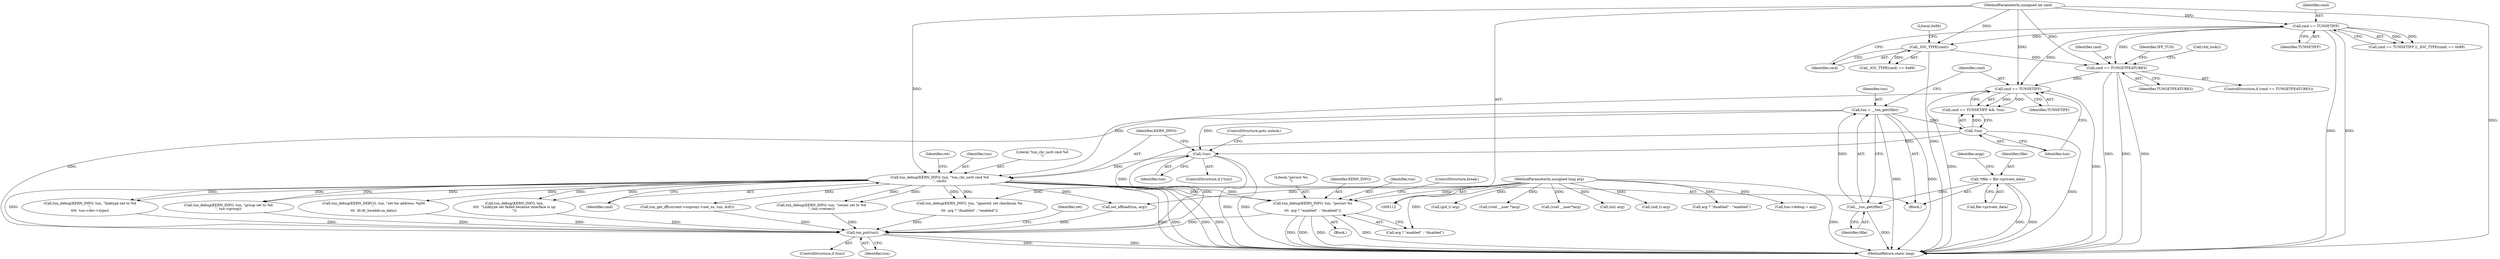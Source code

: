 digraph "0_linux_a117dacde0288f3ec60b6e5bcedae8fa37ee0dfc@pointer" {
"1000295" [label="(Call,tun_debug(KERN_INFO, tun, \"persist %s\n\",\n\t\t\t  arg ? \"enabled\" : \"disabled\"))"];
"1000234" [label="(Call,tun_debug(KERN_INFO, tun, \"tun_chr_ioctl cmd %d\n\", cmd))"];
"1000231" [label="(Call,!tun)"];
"1000182" [label="(Call,tun = __tun_get(tfile))"];
"1000184" [label="(Call,__tun_get(tfile))"];
"1000119" [label="(Call,*tfile = file->private_data)"];
"1000191" [label="(Call,!tun)"];
"1000188" [label="(Call,cmd == TUNSETIFF)"];
"1000163" [label="(Call,cmd == TUNGETFEATURES)"];
"1000138" [label="(Call,cmd == TUNSETIFF)"];
"1000114" [label="(MethodParameterIn,unsigned int cmd)"];
"1000142" [label="(Call,_IOC_TYPE(cmd))"];
"1000115" [label="(MethodParameterIn,unsigned long arg)"];
"1000640" [label="(Call,tun_put(tun))"];
"1000182" [label="(Call,tun = __tun_get(tfile))"];
"1000139" [label="(Identifier,cmd)"];
"1000325" [label="(Call,(gid_t) arg)"];
"1000388" [label="(Call,set_offload(tun, arg))"];
"1000188" [label="(Call,cmd == TUNSETIFF)"];
"1000413" [label="(Call,(void __user *)arg)"];
"1000128" [label="(Call,(void __user*)arg)"];
"1000362" [label="(Call,(int) arg)"];
"1000191" [label="(Call,!tun)"];
"1000232" [label="(Identifier,tun)"];
"1000643" [label="(Identifier,ret)"];
"1000297" [label="(Identifier,tun)"];
"1000137" [label="(Call,cmd == TUNSETIFF || _IOC_TYPE(cmd) == 0x89)"];
"1000143" [label="(Identifier,cmd)"];
"1000303" [label="(ControlStructure,break;)"];
"1000117" [label="(Block,)"];
"1000295" [label="(Call,tun_debug(KERN_INFO, tun, \"persist %s\n\",\n\t\t\t  arg ? \"enabled\" : \"disabled\"))"];
"1000248" [label="(Call,tun_get_iff(current->nsproxy->net_ns, tun, &ifr))"];
"1000140" [label="(Identifier,TUNSETIFF)"];
"1000141" [label="(Call,_IOC_TYPE(cmd) == 0x89)"];
"1000165" [label="(Identifier,TUNGETFEATURES)"];
"1000189" [label="(Identifier,cmd)"];
"1000453" [label="(Call,tun_debug(KERN_DEBUG, tun, \"set hw address: %pM\n\",\n\t\t\t  ifr.ifr_hwaddr.sa_data))"];
"1000120" [label="(Identifier,tfile)"];
"1000184" [label="(Call,__tun_get(tfile))"];
"1000190" [label="(Identifier,TUNSETIFF)"];
"1000142" [label="(Call,_IOC_TYPE(cmd))"];
"1000164" [label="(Identifier,cmd)"];
"1000119" [label="(Call,*tfile = file->private_data)"];
"1000138" [label="(Call,cmd == TUNSETIFF)"];
"1000309" [label="(Call,(uid_t) arg)"];
"1000346" [label="(Call,tun_debug(KERN_INFO, tun,\n\t\t\t\t  \"Linktype set failed because interface is up\n\"))"];
"1000298" [label="(Literal,\"persist %s\n\")"];
"1000312" [label="(Call,tun_debug(KERN_INFO, tun, \"owner set to %d\n\", tun->owner))"];
"1000299" [label="(Call,arg ? \"enabled\" : \"disabled\")"];
"1000230" [label="(ControlStructure,if (!tun))"];
"1000183" [label="(Identifier,tun)"];
"1000237" [label="(Literal,\"tun_chr_ioctl cmd %d\n\")"];
"1000240" [label="(Identifier,ret)"];
"1000638" [label="(ControlStructure,if (tun))"];
"1000641" [label="(Identifier,tun)"];
"1000187" [label="(Call,cmd == TUNSETIFF && !tun)"];
"1000127" [label="(Identifier,argp)"];
"1000162" [label="(ControlStructure,if (cmd == TUNGETFEATURES))"];
"1000163" [label="(Call,cmd == TUNGETFEATURES)"];
"1000235" [label="(Identifier,KERN_INFO)"];
"1000233" [label="(ControlStructure,goto unlock;)"];
"1000244" [label="(Block,)"];
"1000238" [label="(Identifier,cmd)"];
"1000115" [label="(MethodParameterIn,unsigned long arg)"];
"1000272" [label="(Call,tun_debug(KERN_INFO, tun, \"ignored: set checksum %s\n\",\n\t\t\t  arg ? \"disabled\" : \"enabled\"))"];
"1000365" [label="(Call,tun_debug(KERN_INFO, tun, \"linktype set to %d\n\",\n\t\t\t\t  tun->dev->type))"];
"1000192" [label="(Identifier,tun)"];
"1000114" [label="(MethodParameterIn,unsigned int cmd)"];
"1000170" [label="(Identifier,IFF_TUN)"];
"1000231" [label="(Call,!tun)"];
"1000276" [label="(Call,arg ? \"disabled\" : \"enabled\")"];
"1000644" [label="(MethodReturn,static long)"];
"1000234" [label="(Call,tun_debug(KERN_INFO, tun, \"tun_chr_ioctl cmd %d\n\", cmd))"];
"1000640" [label="(Call,tun_put(tun))"];
"1000328" [label="(Call,tun_debug(KERN_INFO, tun, \"group set to %d\n\", tun->group))"];
"1000185" [label="(Identifier,tfile)"];
"1000379" [label="(Call,tun->debug = arg)"];
"1000236" [label="(Identifier,tun)"];
"1000121" [label="(Call,file->private_data)"];
"1000144" [label="(Literal,0x89)"];
"1000181" [label="(Call,rtnl_lock())"];
"1000296" [label="(Identifier,KERN_INFO)"];
"1000295" -> "1000244"  [label="AST: "];
"1000295" -> "1000299"  [label="CFG: "];
"1000296" -> "1000295"  [label="AST: "];
"1000297" -> "1000295"  [label="AST: "];
"1000298" -> "1000295"  [label="AST: "];
"1000299" -> "1000295"  [label="AST: "];
"1000303" -> "1000295"  [label="CFG: "];
"1000295" -> "1000644"  [label="DDG: "];
"1000295" -> "1000644"  [label="DDG: "];
"1000295" -> "1000644"  [label="DDG: "];
"1000295" -> "1000644"  [label="DDG: "];
"1000234" -> "1000295"  [label="DDG: "];
"1000234" -> "1000295"  [label="DDG: "];
"1000115" -> "1000295"  [label="DDG: "];
"1000295" -> "1000640"  [label="DDG: "];
"1000234" -> "1000117"  [label="AST: "];
"1000234" -> "1000238"  [label="CFG: "];
"1000235" -> "1000234"  [label="AST: "];
"1000236" -> "1000234"  [label="AST: "];
"1000237" -> "1000234"  [label="AST: "];
"1000238" -> "1000234"  [label="AST: "];
"1000240" -> "1000234"  [label="CFG: "];
"1000234" -> "1000644"  [label="DDG: "];
"1000234" -> "1000644"  [label="DDG: "];
"1000234" -> "1000644"  [label="DDG: "];
"1000234" -> "1000644"  [label="DDG: "];
"1000231" -> "1000234"  [label="DDG: "];
"1000188" -> "1000234"  [label="DDG: "];
"1000114" -> "1000234"  [label="DDG: "];
"1000234" -> "1000248"  [label="DDG: "];
"1000234" -> "1000272"  [label="DDG: "];
"1000234" -> "1000272"  [label="DDG: "];
"1000234" -> "1000312"  [label="DDG: "];
"1000234" -> "1000312"  [label="DDG: "];
"1000234" -> "1000328"  [label="DDG: "];
"1000234" -> "1000328"  [label="DDG: "];
"1000234" -> "1000346"  [label="DDG: "];
"1000234" -> "1000346"  [label="DDG: "];
"1000234" -> "1000365"  [label="DDG: "];
"1000234" -> "1000365"  [label="DDG: "];
"1000234" -> "1000388"  [label="DDG: "];
"1000234" -> "1000453"  [label="DDG: "];
"1000234" -> "1000640"  [label="DDG: "];
"1000231" -> "1000230"  [label="AST: "];
"1000231" -> "1000232"  [label="CFG: "];
"1000232" -> "1000231"  [label="AST: "];
"1000233" -> "1000231"  [label="CFG: "];
"1000235" -> "1000231"  [label="CFG: "];
"1000231" -> "1000644"  [label="DDG: "];
"1000231" -> "1000644"  [label="DDG: "];
"1000182" -> "1000231"  [label="DDG: "];
"1000191" -> "1000231"  [label="DDG: "];
"1000231" -> "1000640"  [label="DDG: "];
"1000182" -> "1000117"  [label="AST: "];
"1000182" -> "1000184"  [label="CFG: "];
"1000183" -> "1000182"  [label="AST: "];
"1000184" -> "1000182"  [label="AST: "];
"1000189" -> "1000182"  [label="CFG: "];
"1000182" -> "1000644"  [label="DDG: "];
"1000182" -> "1000644"  [label="DDG: "];
"1000184" -> "1000182"  [label="DDG: "];
"1000182" -> "1000191"  [label="DDG: "];
"1000182" -> "1000640"  [label="DDG: "];
"1000184" -> "1000185"  [label="CFG: "];
"1000185" -> "1000184"  [label="AST: "];
"1000184" -> "1000644"  [label="DDG: "];
"1000119" -> "1000184"  [label="DDG: "];
"1000119" -> "1000117"  [label="AST: "];
"1000119" -> "1000121"  [label="CFG: "];
"1000120" -> "1000119"  [label="AST: "];
"1000121" -> "1000119"  [label="AST: "];
"1000127" -> "1000119"  [label="CFG: "];
"1000119" -> "1000644"  [label="DDG: "];
"1000119" -> "1000644"  [label="DDG: "];
"1000191" -> "1000187"  [label="AST: "];
"1000191" -> "1000192"  [label="CFG: "];
"1000192" -> "1000191"  [label="AST: "];
"1000187" -> "1000191"  [label="CFG: "];
"1000191" -> "1000644"  [label="DDG: "];
"1000191" -> "1000187"  [label="DDG: "];
"1000191" -> "1000640"  [label="DDG: "];
"1000188" -> "1000187"  [label="AST: "];
"1000188" -> "1000190"  [label="CFG: "];
"1000189" -> "1000188"  [label="AST: "];
"1000190" -> "1000188"  [label="AST: "];
"1000192" -> "1000188"  [label="CFG: "];
"1000187" -> "1000188"  [label="CFG: "];
"1000188" -> "1000644"  [label="DDG: "];
"1000188" -> "1000644"  [label="DDG: "];
"1000188" -> "1000187"  [label="DDG: "];
"1000188" -> "1000187"  [label="DDG: "];
"1000163" -> "1000188"  [label="DDG: "];
"1000114" -> "1000188"  [label="DDG: "];
"1000138" -> "1000188"  [label="DDG: "];
"1000163" -> "1000162"  [label="AST: "];
"1000163" -> "1000165"  [label="CFG: "];
"1000164" -> "1000163"  [label="AST: "];
"1000165" -> "1000163"  [label="AST: "];
"1000170" -> "1000163"  [label="CFG: "];
"1000181" -> "1000163"  [label="CFG: "];
"1000163" -> "1000644"  [label="DDG: "];
"1000163" -> "1000644"  [label="DDG: "];
"1000163" -> "1000644"  [label="DDG: "];
"1000138" -> "1000163"  [label="DDG: "];
"1000142" -> "1000163"  [label="DDG: "];
"1000114" -> "1000163"  [label="DDG: "];
"1000138" -> "1000137"  [label="AST: "];
"1000138" -> "1000140"  [label="CFG: "];
"1000139" -> "1000138"  [label="AST: "];
"1000140" -> "1000138"  [label="AST: "];
"1000143" -> "1000138"  [label="CFG: "];
"1000137" -> "1000138"  [label="CFG: "];
"1000138" -> "1000644"  [label="DDG: "];
"1000138" -> "1000644"  [label="DDG: "];
"1000138" -> "1000137"  [label="DDG: "];
"1000138" -> "1000137"  [label="DDG: "];
"1000114" -> "1000138"  [label="DDG: "];
"1000138" -> "1000142"  [label="DDG: "];
"1000114" -> "1000112"  [label="AST: "];
"1000114" -> "1000644"  [label="DDG: "];
"1000114" -> "1000142"  [label="DDG: "];
"1000142" -> "1000141"  [label="AST: "];
"1000142" -> "1000143"  [label="CFG: "];
"1000143" -> "1000142"  [label="AST: "];
"1000144" -> "1000142"  [label="CFG: "];
"1000142" -> "1000644"  [label="DDG: "];
"1000142" -> "1000141"  [label="DDG: "];
"1000115" -> "1000112"  [label="AST: "];
"1000115" -> "1000644"  [label="DDG: "];
"1000115" -> "1000128"  [label="DDG: "];
"1000115" -> "1000272"  [label="DDG: "];
"1000115" -> "1000276"  [label="DDG: "];
"1000115" -> "1000299"  [label="DDG: "];
"1000115" -> "1000309"  [label="DDG: "];
"1000115" -> "1000325"  [label="DDG: "];
"1000115" -> "1000362"  [label="DDG: "];
"1000115" -> "1000379"  [label="DDG: "];
"1000115" -> "1000388"  [label="DDG: "];
"1000115" -> "1000413"  [label="DDG: "];
"1000640" -> "1000638"  [label="AST: "];
"1000640" -> "1000641"  [label="CFG: "];
"1000641" -> "1000640"  [label="AST: "];
"1000643" -> "1000640"  [label="CFG: "];
"1000640" -> "1000644"  [label="DDG: "];
"1000640" -> "1000644"  [label="DDG: "];
"1000453" -> "1000640"  [label="DDG: "];
"1000388" -> "1000640"  [label="DDG: "];
"1000248" -> "1000640"  [label="DDG: "];
"1000346" -> "1000640"  [label="DDG: "];
"1000272" -> "1000640"  [label="DDG: "];
"1000312" -> "1000640"  [label="DDG: "];
"1000328" -> "1000640"  [label="DDG: "];
"1000365" -> "1000640"  [label="DDG: "];
}

